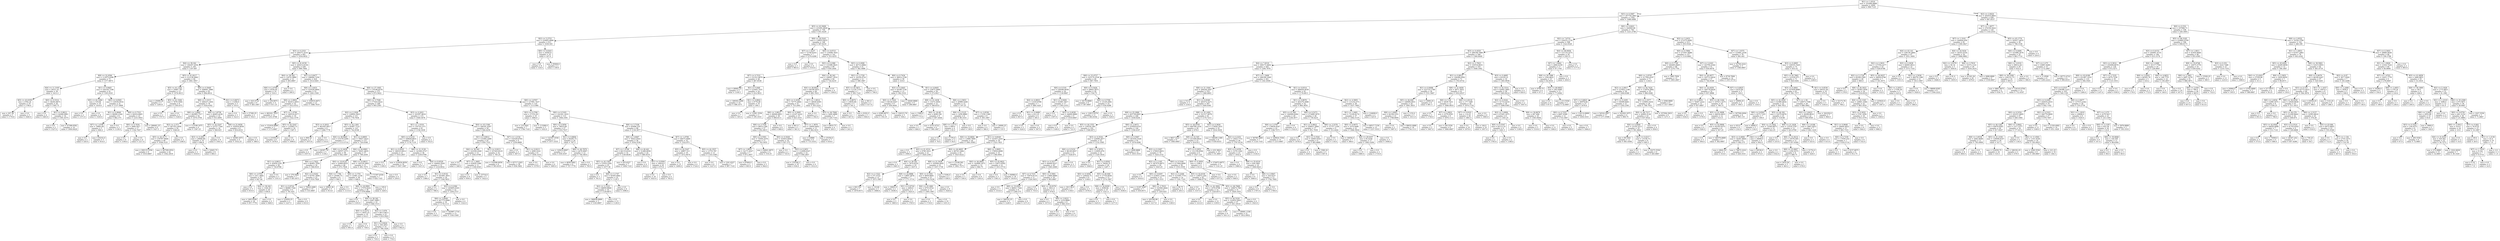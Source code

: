 digraph Tree {
node [shape=box] ;
0 [label="X[1] <= 1.0519\nmse = 332480.8888\nsamples = 2000\nvalue = 996.7125"] ;
1 [label="X[3] <= 0.3087\nmse = 307750.2863\nsamples = 1542\nvalue = 1088.4488"] ;
0 -> 1 [labeldistance=2.5, labelangle=45, headlabel="True"] ;
2 [label="X[5] <= 43.5608\nmse = 233281.6828\nsamples = 759\nvalue = 951.4229"] ;
1 -> 2 ;
3 [label="X[2] <= 5.2753\nmse = 216063.6686\nsamples = 611\nvalue = 1039.545"] ;
2 -> 3 ;
4 [label="X[3] <= 0.2321\nmse = 206371.4103\nsamples = 601\nvalue = 1054.0632"] ;
3 -> 4 ;
5 [label="X[4] <= 39.342\nmse = 194207.4354\nsamples = 165\nvalue = 1197.697"] ;
4 -> 5 ;
6 [label="X[8] <= 22.4584\nmse = 113475.0296\nsamples = 71\nvalue = 1377.8873"] ;
5 -> 6 ;
7 [label="X[4] <= 11.3195\nmse = 30311.41\nsamples = 30\nvalue = 1613.3"] ;
6 -> 7 ;
8 [label="X[5] <= 43.0359\nmse = 4782.24\nsamples = 10\nvalue = 1708.4"] ;
7 -> 8 ;
9 [label="mse = 207.36\nsamples = 5\nvalue = 1776.8"] ;
8 -> 9 ;
10 [label="mse = 0.0\nsamples = 5\nvalue = 1640.0"] ;
8 -> 10 ;
11 [label="X[0] <= 0.5314\nmse = 36292.9875\nsamples = 20\nvalue = 1565.75"] ;
7 -> 11 ;
12 [label="mse = 0.0\nsamples = 4\nvalue = 1463.0"] ;
11 -> 12 ;
13 [label="X[1] <= 0.8612\nmse = 42066.9961\nsamples = 16\nvalue = 1591.4375"] ;
11 -> 13 ;
14 [label="mse = 0.0\nsamples = 2\nvalue = 1527.0"] ;
13 -> 14 ;
15 [label="mse = 47398.6582\nsamples = 14\nvalue = 1600.6429"] ;
13 -> 15 ;
16 [label="X[1] <= 0.8465\nmse = 104104.7198\nsamples = 41\nvalue = 1205.6341"] ;
6 -> 16 ;
17 [label="X[5] <= 42.1084\nmse = 519.84\nsamples = 10\nvalue = 1416.6"] ;
16 -> 17 ;
18 [label="mse = 0.0\nsamples = 2\nvalue = 1371.0"] ;
17 -> 18 ;
19 [label="mse = 0.0\nsamples = 8\nvalue = 1428.0"] ;
17 -> 19 ;
20 [label="X[0] <= 0.6565\nmse = 118530.9532\nsamples = 31\nvalue = 1137.5806"] ;
16 -> 20 ;
21 [label="X[1] <= 0.9646\nmse = 90090.2344\nsamples = 8\nvalue = 862.375"] ;
20 -> 21 ;
22 [label="X[7] <= 1.4706\nmse = 70683.84\nsamples = 5\nvalue = 696.4"] ;
21 -> 22 ;
23 [label="mse = 0.0\nsamples = 2\nvalue = 520.0"] ;
22 -> 23 ;
24 [label="mse = 83232.0\nsamples = 3\nvalue = 814.0"] ;
22 -> 24 ;
25 [label="mse = 0.0\nsamples = 3\nvalue = 1139.0"] ;
21 -> 25 ;
26 [label="X[0] <= 0.7521\nmse = 92916.6465\nsamples = 23\nvalue = 1233.3043"] ;
20 -> 26 ;
27 [label="X[0] <= 0.7034\nmse = 3069.5917\nsamples = 17\nvalue = 1164.7647"] ;
26 -> 27 ;
28 [label="mse = 0.0\nsamples = 8\nvalue = 1106.0"] ;
27 -> 28 ;
29 [label="mse = 0.0\nsamples = 9\nvalue = 1217.0"] ;
27 -> 29 ;
30 [label="mse = 296461.25\nsamples = 6\nvalue = 1427.5"] ;
26 -> 30 ;
31 [label="X[5] <= 41.8217\nmse = 212138.4962\nsamples = 94\nvalue = 1061.5957"] ;
5 -> 31 ;
32 [label="X[5] <= 41.1343\nmse = 35687.787\nsamples = 13\nvalue = 1478.4615"] ;
31 -> 32 ;
33 [label="mse = 25090.56\nsamples = 5\nvalue = 1293.8"] ;
32 -> 33 ;
34 [label="X[5] <= 41.5364\nmse = 7678.3594\nsamples = 8\nvalue = 1593.875"] ;
32 -> 34 ;
35 [label="mse = 0.0\nsamples = 3\nvalue = 1707.0"] ;
34 -> 35 ;
36 [label="mse = 0.0\nsamples = 5\nvalue = 1526.0"] ;
34 -> 36 ;
37 [label="X[0] <= 0.5649\nmse = 208091.3986\nsamples = 81\nvalue = 994.6914"] ;
31 -> 37 ;
38 [label="X[6] <= 3.3315\nmse = 206227.1404\nsamples = 76\nvalue = 1024.9342"] ;
37 -> 38 ;
39 [label="X[6] <= 2.4892\nmse = 262985.7517\nsamples = 54\nvalue = 1070.3704"] ;
38 -> 39 ;
40 [label="X[2] <= 2.573\nmse = 267353.5956\nsamples = 50\nvalue = 1046.62"] ;
39 -> 40 ;
41 [label="X[5] <= 42.3171\nmse = 276767.9648\nsamples = 48\nvalue = 1038.3125"] ;
40 -> 41 ;
42 [label="mse = 200133.5556\nsamples = 6\nvalue = 1010.6667"] ;
41 -> 42 ;
43 [label="mse = 287590.9552\nsamples = 42\nvalue = 1042.2619"] ;
41 -> 43 ;
44 [label="mse = 0.0\nsamples = 2\nvalue = 1246.0"] ;
40 -> 44 ;
45 [label="mse = 113199.1875\nsamples = 4\nvalue = 1367.25"] ;
39 -> 45 ;
46 [label="X[6] <= 3.8758\nmse = 49405.4236\nsamples = 22\nvalue = 913.4091"] ;
38 -> 46 ;
47 [label="X[5] <= 42.5247\nmse = 23727.7344\nsamples = 16\nvalue = 949.625"] ;
46 -> 47 ;
48 [label="X[3] <= 0.2001\nmse = 29948.96\nsamples = 10\nvalue = 894.8"] ;
47 -> 48 ;
49 [label="mse = 0.0\nsamples = 2\nvalue = 1016.0"] ;
48 -> 49 ;
50 [label="mse = 32845.75\nsamples = 8\nvalue = 864.5"] ;
48 -> 50 ;
51 [label="mse = 0.0\nsamples = 6\nvalue = 1041.0"] ;
47 -> 51 ;
52 [label="X[8] <= 21.6456\nmse = 105054.8056\nsamples = 6\nvalue = 816.8333"] ;
46 -> 52 ;
53 [label="mse = 18369.1875\nsamples = 4\nvalue = 1032.25"] ;
52 -> 53 ;
54 [label="mse = 0.0\nsamples = 2\nvalue = 386.0"] ;
52 -> 54 ;
55 [label="X[1] <= 0.8672\nmse = 11209.6\nsamples = 5\nvalue = 535.0"] ;
37 -> 55 ;
56 [label="mse = 0.0\nsamples = 3\nvalue = 522.0"] ;
55 -> 56 ;
57 [label="mse = 27390.25\nsamples = 2\nvalue = 554.5"] ;
55 -> 57 ;
58 [label="X[5] <= 41.8159\nmse = 200212.6156\nsamples = 436\nvalue = 999.7064"] ;
4 -> 58 ;
59 [label="X[4] <= 39.342\nmse = 12074.3889\nsamples = 12\nvalue = 493.6667"] ;
58 -> 59 ;
60 [label="X[6] <= 2.4708\nmse = 4534.04\nsamples = 10\nvalue = 534.4"] ;
59 -> 60 ;
61 [label="mse = 823.4722\nsamples = 6\nvalue = 483.1667"] ;
60 -> 61 ;
62 [label="mse = 256.6875\nsamples = 4\nvalue = 611.25"] ;
60 -> 62 ;
63 [label="mse = 0.0\nsamples = 2\nvalue = 290.0"] ;
59 -> 63 ;
64 [label="X[1] <= 0.8477\nmse = 198084.7256\nsamples = 424\nvalue = 1014.0283"] ;
58 -> 64 ;
65 [label="X[6] <= 3.4431\nmse = 310526.0904\nsamples = 53\nvalue = 1283.1509"] ;
64 -> 65 ;
66 [label="X[6] <= 2.0602\nmse = 302412.4053\nsamples = 32\nvalue = 1412.0312"] ;
65 -> 66 ;
67 [label="mse = 482241.7633\nsamples = 13\nvalue = 1251.0769"] ;
66 -> 67 ;
68 [label="X[7] <= 1.4706\nmse = 149518.0277\nsamples = 19\nvalue = 1522.1579"] ;
66 -> 68 ;
69 [label="mse = 151616.8889\nsamples = 3\nvalue = 1173.6667"] ;
68 -> 69 ;
70 [label="X[5] <= 42.5247\nmse = 122083.75\nsamples = 16\nvalue = 1587.5"] ;
68 -> 70 ;
71 [label="mse = 219303.0\nsamples = 8\nvalue = 1476.0"] ;
70 -> 71 ;
72 [label="mse = 0.0\nsamples = 8\nvalue = 1699.0"] ;
70 -> 72 ;
73 [label="mse = 259010.4671\nsamples = 21\nvalue = 1086.7619"] ;
65 -> 73 ;
74 [label="X[8] <= 27.1005\nmse = 170196.8578\nsamples = 371\nvalue = 975.5822"] ;
64 -> 74 ;
75 [label="X[6] <= 3.7548\nmse = 177425.9222\nsamples = 246\nvalue = 905.2561"] ;
74 -> 75 ;
76 [label="X[2] <= 2.1926\nmse = 129002.5623\nsamples = 131\nvalue = 778.7634"] ;
75 -> 76 ;
77 [label="X[3] <= 0.2632\nmse = 461043.0617\nsamples = 9\nvalue = 1268.7778"] ;
76 -> 77 ;
78 [label="mse = 806.56\nsamples = 5\nvalue = 1875.8"] ;
77 -> 78 ;
79 [label="mse = 0.0\nsamples = 4\nvalue = 510.0"] ;
77 -> 79 ;
80 [label="X[5] <= 42.1383\nmse = 85487.7122\nsamples = 122\nvalue = 742.6148"] ;
76 -> 80 ;
81 [label="X[4] <= 39.9945\nmse = 47278.5306\nsamples = 7\nvalue = 1113.5714"] ;
80 -> 81 ;
82 [label="mse = 0.0\nsamples = 2\nvalue = 1057.0"] ;
81 -> 82 ;
83 [label="mse = 64397.76\nsamples = 5\nvalue = 1136.2"] ;
81 -> 83 ;
84 [label="X[1] <= 0.8805\nmse = 78927.4423\nsamples = 115\nvalue = 720.0348"] ;
80 -> 84 ;
85 [label="X[8] <= 21.6456\nmse = 69557.2571\nsamples = 58\nvalue = 642.1897"] ;
84 -> 85 ;
86 [label="X[1] <= 0.8612\nmse = 45959.2181\nsamples = 28\nvalue = 720.6786"] ;
85 -> 86 ;
87 [label="X[6] <= 2.0763\nmse = 1411.3664\nsamples = 25\nvalue = 647.44"] ;
86 -> 87 ;
88 [label="mse = 0.0\nsamples = 5\nvalue = 610.0"] ;
87 -> 88 ;
89 [label="X[4] <= 39.342\nmse = 1326.16\nsamples = 20\nvalue = 656.8"] ;
87 -> 89 ;
90 [label="mse = 1463.9506\nsamples = 18\nvalue = 657.7778"] ;
89 -> 90 ;
91 [label="mse = 0.0\nsamples = 2\nvalue = 648.0"] ;
89 -> 91 ;
92 [label="mse = 0.0\nsamples = 3\nvalue = 1331.0"] ;
86 -> 92 ;
93 [label="X[6] <= 2.7922\nmse = 80465.7956\nsamples = 30\nvalue = 568.9333"] ;
85 -> 93 ;
94 [label="mse = 370.4082\nsamples = 7\nvalue = 401.8571"] ;
93 -> 94 ;
95 [label="X[2] <= 4.0242\nmse = 93761.3006\nsamples = 23\nvalue = 619.7826"] ;
93 -> 95 ;
96 [label="X[1] <= 0.8724\nmse = 96980.7344\nsamples = 8\nvalue = 781.625"] ;
95 -> 96 ;
97 [label="mse = 122850.25\nsamples = 2\nvalue = 1227.5"] ;
96 -> 97 ;
98 [label="mse = 0.0\nsamples = 6\nvalue = 633.0"] ;
96 -> 98 ;
99 [label="mse = 70624.2489\nsamples = 15\nvalue = 533.4667"] ;
95 -> 99 ;
100 [label="X[4] <= 44.6983\nmse = 76021.4835\nsamples = 57\nvalue = 799.2456"] ;
84 -> 100 ;
101 [label="X[4] <= 10.6124\nmse = 32669.6919\nsamples = 46\nvalue = 872.7826"] ;
100 -> 101 ;
102 [label="X[4] <= 7.784\nmse = 20589.75\nsamples = 8\nvalue = 990.5"] ;
101 -> 102 ;
103 [label="mse = 18063.36\nsamples = 5\nvalue = 915.8"] ;
102 -> 103 ;
104 [label="mse = 0.0\nsamples = 3\nvalue = 1115.0"] ;
102 -> 104 ;
105 [label="X[6] <= 3.1701\nmse = 31681.3158\nsamples = 38\nvalue = 848.0"] ;
101 -> 105 ;
106 [label="X[8] <= 20.9961\nmse = 17579.0432\nsamples = 36\nvalue = 876.8889"] ;
105 -> 106 ;
107 [label="mse = 0.0\nsamples = 3\nvalue = 1193.0"] ;
106 -> 107 ;
108 [label="X[4] <= 39.342\nmse = 9267.0983\nsamples = 33\nvalue = 848.1515"] ;
106 -> 108 ;
109 [label="X[0] <= 0.5272\nmse = 13655.25\nsamples = 10\nvalue = 914.5"] ;
108 -> 109 ;
110 [label="mse = 0.0\nsamples = 7\nvalue = 991.0"] ;
109 -> 110 ;
111 [label="mse = 0.0\nsamples = 3\nvalue = 736.0"] ;
109 -> 111 ;
112 [label="X[2] <= 3.676\nmse = 4613.0813\nsamples = 23\nvalue = 819.3043"] ;
108 -> 112 ;
113 [label="X[1] <= 0.9424\nmse = 356.2653\nsamples = 14\nvalue = 766.1429"] ;
112 -> 113 ;
114 [label="mse = 0.0\nsamples = 3\nvalue = 730.0"] ;
113 -> 114 ;
115 [label="mse = 0.0\nsamples = 11\nvalue = 776.0"] ;
113 -> 115 ;
116 [label="mse = 0.0\nsamples = 9\nvalue = 902.0"] ;
112 -> 116 ;
117 [label="mse = 100.0\nsamples = 2\nvalue = 328.0"] ;
105 -> 117 ;
118 [label="X[8] <= 23.8815\nmse = 140129.2893\nsamples = 11\nvalue = 491.7273"] ;
100 -> 118 ;
119 [label="mse = 171567.9184\nsamples = 7\nvalue = 624.7143"] ;
118 -> 119 ;
120 [label="mse = 0.0\nsamples = 4\nvalue = 259.0"] ;
118 -> 120 ;
121 [label="X[3] <= 0.2421\nmse = 193597.4616\nsamples = 115\nvalue = 1049.3478"] ;
75 -> 121 ;
122 [label="X[1] <= 1.0319\nmse = 176716.1371\nsamples = 61\nvalue = 1158.1639"] ;
121 -> 122 ;
123 [label="X[0] <= 0.5216\nmse = 169828.8831\nsamples = 59\nvalue = 1178.7119"] ;
122 -> 123 ;
124 [label="X[1] <= 0.9205\nmse = 188323.0612\nsamples = 21\nvalue = 1033.2857"] ;
123 -> 124 ;
125 [label="mse = 0.0\nsamples = 3\nvalue = 1190.0"] ;
124 -> 125 ;
126 [label="mse = 214934.8056\nsamples = 18\nvalue = 1007.1667"] ;
124 -> 126 ;
127 [label="X[8] <= 21.3139\nmse = 141462.0727\nsamples = 38\nvalue = 1259.0789"] ;
123 -> 127 ;
128 [label="mse = 0.0\nsamples = 7\nvalue = 1437.0"] ;
127 -> 128 ;
129 [label="X[4] <= 8.9529\nmse = 164642.9261\nsamples = 31\nvalue = 1218.9032"] ;
127 -> 129 ;
130 [label="mse = 0.0\nsamples = 7\nvalue = 1388.0"] ;
129 -> 130 ;
131 [label="X[1] <= 0.9142\nmse = 201891.4931\nsamples = 24\nvalue = 1169.5833"] ;
129 -> 131 ;
132 [label="mse = 0.0\nsamples = 2\nvalue = 788.0"] ;
131 -> 132 ;
133 [label="X[3] <= 0.2384\nmse = 205805.0165\nsamples = 22\nvalue = 1204.2727"] ;
131 -> 133 ;
134 [label="X[6] <= 3.8448\nmse = 247775.0988\nsamples = 18\nvalue = 1178.1111"] ;
133 -> 134 ;
135 [label="mse = 0.0\nsamples = 5\nvalue = 1164.0"] ;
134 -> 135 ;
136 [label="mse = 342967.1716\nsamples = 13\nvalue = 1183.5385"] ;
134 -> 136 ;
137 [label="mse = 0.0\nsamples = 4\nvalue = 1322.0"] ;
133 -> 137 ;
138 [label="mse = 0.0\nsamples = 2\nvalue = 552.0"] ;
122 -> 138 ;
139 [label="X[4] <= 43.1346\nmse = 184181.4297\nsamples = 54\nvalue = 926.4259"] ;
121 -> 139 ;
140 [label="X[1] <= 0.8612\nmse = 131064.3289\nsamples = 45\nvalue = 859.7333"] ;
139 -> 140 ;
141 [label="X[4] <= 39.342\nmse = 141936.2249\nsamples = 13\nvalue = 1043.0769"] ;
140 -> 141 ;
142 [label="mse = 0.0\nsamples = 2\nvalue = 348.0"] ;
141 -> 142 ;
143 [label="X[7] <= 1.2605\nmse = 63929.3388\nsamples = 11\nvalue = 1169.4545"] ;
141 -> 143 ;
144 [label="mse = 0.0\nsamples = 6\nvalue = 959.0"] ;
143 -> 144 ;
145 [label="mse = 23716.0\nsamples = 5\nvalue = 1422.0"] ;
143 -> 145 ;
146 [label="X[1] <= 0.9213\nmse = 107443.8125\nsamples = 32\nvalue = 785.25"] ;
140 -> 146 ;
147 [label="mse = 314586.8056\nsamples = 6\nvalue = 563.8333"] ;
146 -> 147 ;
148 [label="mse = 45717.2263\nsamples = 26\nvalue = 836.3462"] ;
146 -> 148 ;
149 [label="X[7] <= 1.2154\nmse = 316329.8765\nsamples = 9\nvalue = 1259.8889"] ;
139 -> 149 ;
150 [label="mse = 0.0\nsamples = 3\nvalue = 467.0"] ;
149 -> 150 ;
151 [label="X[1] <= 0.9213\nmse = 2990.2222\nsamples = 6\nvalue = 1656.3333"] ;
149 -> 151 ;
152 [label="mse = 0.0\nsamples = 2\nvalue = 1579.0"] ;
151 -> 152 ;
153 [label="mse = 0.0\nsamples = 4\nvalue = 1695.0"] ;
151 -> 153 ;
154 [label="X[6] <= 2.8767\nmse = 127081.7437\nsamples = 125\nvalue = 1113.984"] ;
74 -> 154 ;
155 [label="X[3] <= 0.2768\nmse = 57310.29\nsamples = 10\nvalue = 1684.9"] ;
154 -> 155 ;
156 [label="mse = 110.2041\nsamples = 7\nvalue = 1784.7143"] ;
155 -> 156 ;
157 [label="mse = 113288.0\nsamples = 3\nvalue = 1452.0"] ;
155 -> 157 ;
158 [label="X[0] <= 0.5183\nmse = 102341.1633\nsamples = 115\nvalue = 1064.3391"] ;
154 -> 158 ;
159 [label="X[0] <= 0.5056\nmse = 79033.69\nsamples = 27\nvalue = 819.7037"] ;
158 -> 159 ;
160 [label="mse = 122347.5556\nsamples = 3\nvalue = 1077.3333"] ;
159 -> 160 ;
161 [label="X[1] <= 0.8604\nmse = 64285.75\nsamples = 24\nvalue = 787.5"] ;
159 -> 161 ;
162 [label="mse = 120410.9097\nsamples = 12\nvalue = 830.4167"] ;
161 -> 162 ;
163 [label="X[8] <= 40.7879\nmse = 4476.9097\nsamples = 12\nvalue = 744.5833"] ;
161 -> 163 ;
164 [label="mse = 4839.5062\nsamples = 9\nvalue = 727.7778"] ;
163 -> 164 ;
165 [label="mse = 0.0\nsamples = 3\nvalue = 795.0"] ;
163 -> 165 ;
166 [label="X[6] <= 3.7338\nmse = 85496.535\nsamples = 88\nvalue = 1139.3977"] ;
158 -> 166 ;
167 [label="X[6] <= 3.6467\nmse = 76422.8543\nsamples = 56\nvalue = 1034.5536"] ;
166 -> 167 ;
168 [label="X[7] <= 1.4706\nmse = 64110.6318\nsamples = 32\nvalue = 1149.8438"] ;
167 -> 168 ;
169 [label="X[5] <= 42.1563\nmse = 57916.2304\nsamples = 25\nvalue = 1077.36"] ;
168 -> 169 ;
170 [label="mse = 0.0\nsamples = 3\nvalue = 761.0"] ;
169 -> 170 ;
171 [label="X[6] <= 3.1747\nmse = 50305.0682\nsamples = 22\nvalue = 1120.5"] ;
169 -> 171 ;
172 [label="X[2] <= 2.1522\nmse = 68859.9648\nsamples = 16\nvalue = 1129.6875"] ;
171 -> 172 ;
173 [label="mse = 366938.8889\nsamples = 3\nvalue = 1145.6667"] ;
172 -> 173 ;
174 [label="mse = 0.0\nsamples = 13\nvalue = 1126.0"] ;
172 -> 174 ;
175 [label="mse = 0.0\nsamples = 6\nvalue = 1096.0"] ;
171 -> 175 ;
176 [label="mse = 455.6327\nsamples = 7\nvalue = 1408.7143"] ;
168 -> 176 ;
177 [label="X[8] <= 40.441\nmse = 51486.8056\nsamples = 24\nvalue = 880.8333"] ;
167 -> 177 ;
178 [label="mse = 0.0\nsamples = 4\nvalue = 420.0"] ;
177 -> 178 ;
179 [label="X[1] <= 0.9364\nmse = 10816.0\nsamples = 20\nvalue = 973.0"] ;
177 -> 179 ;
180 [label="mse = 0.0\nsamples = 16\nvalue = 1025.0"] ;
179 -> 180 ;
181 [label="mse = 0.0\nsamples = 4\nvalue = 765.0"] ;
179 -> 181 ;
182 [label="X[7] <= 1.4706\nmse = 48475.0469\nsamples = 32\nvalue = 1322.875"] ;
166 -> 182 ;
183 [label="X[5] <= 42.5247\nmse = 16807.313\nsamples = 19\nvalue = 1472.9474"] ;
182 -> 183 ;
184 [label="mse = 0.0\nsamples = 15\nvalue = 1406.0"] ;
183 -> 184 ;
185 [label="mse = 0.0\nsamples = 4\nvalue = 1724.0"] ;
183 -> 185 ;
186 [label="X[5] <= 42.3557\nmse = 13733.787\nsamples = 13\nvalue = 1103.5385"] ;
182 -> 186 ;
187 [label="mse = 0.0\nsamples = 6\nvalue = 1227.0"] ;
186 -> 187 ;
188 [label="mse = 1241.6327\nsamples = 7\nvalue = 997.7143"] ;
186 -> 188 ;
189 [label="X[0] <= 0.6343\nmse = 24565.8\nsamples = 10\nvalue = 167.0"] ;
3 -> 189 ;
190 [label="mse = 0.0\nsamples = 8\nvalue = 124.0"] ;
189 -> 190 ;
191 [label="mse = 85849.0\nsamples = 2\nvalue = 339.0"] ;
189 -> 191 ;
192 [label="X[8] <= 20.5243\nmse = 139953.8433\nsamples = 148\nvalue = 587.6216"] ;
2 -> 192 ;
193 [label="X[7] <= 1.4237\nmse = 72740.8163\nsamples = 7\nvalue = 1276.4286"] ;
192 -> 193 ;
194 [label="mse = 0.0\nsamples = 3\nvalue = 965.0"] ;
193 -> 194 ;
195 [label="mse = 0.0\nsamples = 4\nvalue = 1510.0"] ;
193 -> 195 ;
196 [label="X[0] <= 0.6715\nmse = 118566.7835\nsamples = 141\nvalue = 553.4255"] ;
192 -> 196 ;
197 [label="X[3] <= 0.2386\nmse = 133368.3625\nsamples = 90\nvalue = 650.2444"] ;
196 -> 197 ;
198 [label="X[7] <= 0.7231\nmse = 151521.6879\nsamples = 26\nvalue = 467.6538"] ;
197 -> 198 ;
199 [label="mse = 49062.25\nsamples = 2\nvalue = 1104.5"] ;
198 -> 199 ;
200 [label="X[1] <= 0.848\nmse = 123445.7431\nsamples = 24\nvalue = 414.5833"] ;
198 -> 200 ;
201 [label="mse = 189302.2296\nsamples = 14\nvalue = 496.3571"] ;
200 -> 201 ;
202 [label="X[1] <= 0.8842\nmse = 8778.49\nsamples = 10\nvalue = 300.1"] ;
200 -> 202 ;
203 [label="mse = 0.0\nsamples = 7\nvalue = 345.0"] ;
202 -> 203 ;
204 [label="mse = 13581.5556\nsamples = 3\nvalue = 195.3333"] ;
202 -> 204 ;
205 [label="X[4] <= 39.342\nmse = 106947.1814\nsamples = 64\nvalue = 724.4219"] ;
197 -> 205 ;
206 [label="X[4] <= 28.8023\nmse = 90190.0031\nsamples = 60\nvalue = 685.7833"] ;
205 -> 206 ;
207 [label="X[2] <= 5.3258\nmse = 70775.2664\nsamples = 51\nvalue = 753.2941"] ;
206 -> 207 ;
208 [label="X[6] <= 3.9812\nmse = 80946.6821\nsamples = 36\nvalue = 806.6111"] ;
207 -> 208 ;
209 [label="X[6] <= 3.7536\nmse = 99512.546\nsamples = 27\nvalue = 852.4815"] ;
208 -> 209 ;
210 [label="X[0] <= 0.5561\nmse = 73056.2479\nsamples = 11\nvalue = 743.5455"] ;
209 -> 210 ;
211 [label="X[7] <= 1.8955\nmse = 32171.6327\nsamples = 7\nvalue = 872.2857"] ;
210 -> 211 ;
212 [label="mse = 67600.0\nsamples = 2\nvalue = 693.0"] ;
211 -> 212 ;
213 [label="mse = 0.0\nsamples = 5\nvalue = 944.0"] ;
211 -> 213 ;
214 [label="mse = 64841.6875\nsamples = 4\nvalue = 518.25"] ;
210 -> 214 ;
215 [label="X[0] <= 0.5426\nmse = 103933.6094\nsamples = 16\nvalue = 927.375"] ;
209 -> 215 ;
216 [label="mse = 0.0\nsamples = 2\nvalue = 725.0"] ;
215 -> 216 ;
217 [label="X[3] <= 0.2651\nmse = 112094.6327\nsamples = 14\nvalue = 956.2857"] ;
215 -> 217 ;
218 [label="mse = 155194.2\nsamples = 10\nvalue = 934.0"] ;
217 -> 218 ;
219 [label="mse = 0.0\nsamples = 4\nvalue = 1012.0"] ;
217 -> 219 ;
220 [label="mse = 0.0\nsamples = 9\nvalue = 669.0"] ;
208 -> 220 ;
221 [label="X[0] <= 0.5085\nmse = 23167.4222\nsamples = 15\nvalue = 625.3333"] ;
207 -> 221 ;
222 [label="mse = 841.0\nsamples = 2\nvalue = 381.0"] ;
221 -> 222 ;
223 [label="X[7] <= 1.3876\nmse = 16004.8402\nsamples = 13\nvalue = 662.9231"] ;
221 -> 223 ;
224 [label="mse = 0.8889\nsamples = 6\nvalue = 715.3333"] ;
223 -> 224 ;
225 [label="mse = 25350.0\nsamples = 7\nvalue = 618.0"] ;
223 -> 225 ;
226 [label="X[7] <= 1.6014\nmse = 28026.8395\nsamples = 9\nvalue = 303.2222"] ;
206 -> 226 ;
227 [label="mse = 0.0\nsamples = 2\nvalue = 592.0"] ;
226 -> 227 ;
228 [label="X[5] <= 44.7848\nmse = 5400.4898\nsamples = 7\nvalue = 220.7143"] ;
226 -> 228 ;
229 [label="mse = 8910.75\nsamples = 4\nvalue = 205.5"] ;
228 -> 229 ;
230 [label="mse = 0.0\nsamples = 3\nvalue = 241.0"] ;
228 -> 230 ;
231 [label="mse = 0.0\nsamples = 4\nvalue = 1304.0"] ;
205 -> 231 ;
232 [label="X[3] <= 0.2008\nmse = 46712.0884\nsamples = 51\nvalue = 382.5686"] ;
196 -> 232 ;
233 [label="X[2] <= 2.1729\nmse = 16239.4722\nsamples = 12\nvalue = 589.1667"] ;
232 -> 233 ;
234 [label="X[5] <= 45.5871\nmse = 11124.7755\nsamples = 7\nvalue = 505.7143"] ;
233 -> 234 ;
235 [label="X[0] <= 0.8674\nmse = 10830.96\nsamples = 5\nvalue = 541.2"] ;
234 -> 235 ;
236 [label="mse = 0.0\nsamples = 2\nvalue = 447.0"] ;
235 -> 236 ;
237 [label="mse = 8192.0\nsamples = 3\nvalue = 604.0"] ;
235 -> 237 ;
238 [label="mse = 841.0\nsamples = 2\nvalue = 417.0"] ;
234 -> 238 ;
239 [label="mse = 0.0\nsamples = 5\nvalue = 706.0"] ;
233 -> 239 ;
240 [label="X[0] <= 0.7434\nmse = 38914.1538\nsamples = 39\nvalue = 319.0"] ;
232 -> 240 ;
241 [label="X[3] <= 0.2645\nmse = 54189.7156\nsamples = 15\nvalue = 392.5333"] ;
240 -> 241 ;
242 [label="X[0] <= 0.7024\nmse = 69144.0247\nsamples = 9\nvalue = 456.4444"] ;
241 -> 242 ;
243 [label="mse = 6380.6875\nsamples = 4\nvalue = 354.25"] ;
242 -> 243 ;
244 [label="mse = 104315.76\nsamples = 5\nvalue = 538.2"] ;
242 -> 244 ;
245 [label="mse = 16440.8889\nsamples = 6\nvalue = 296.6667"] ;
241 -> 245 ;
246 [label="X[1] <= 0.8405\nmse = 23875.2899\nsamples = 24\nvalue = 273.0417"] ;
240 -> 246 ;
247 [label="X[8] <= 21.2436\nmse = 15272.3056\nsamples = 12\nvalue = 348.8333"] ;
246 -> 247 ;
248 [label="mse = 1568.0\nsamples = 3\nvalue = 173.0"] ;
247 -> 248 ;
249 [label="X[4] <= 18.48\nmse = 6099.358\nsamples = 9\nvalue = 407.4444"] ;
247 -> 249 ;
250 [label="mse = 0.0\nsamples = 3\nvalue = 484.0"] ;
249 -> 250 ;
251 [label="mse = 4753.4722\nsamples = 6\nvalue = 369.1667"] ;
249 -> 251 ;
252 [label="X[6] <= 2.5853\nmse = 20989.5208\nsamples = 12\nvalue = 197.25"] ;
246 -> 252 ;
253 [label="X[6] <= 2.5125\nmse = 1456.8889\nsamples = 6\nvalue = 89.3333"] ;
252 -> 253 ;
254 [label="X[6] <= 2.2173\nmse = 409.0\nsamples = 4\nvalue = 65.0"] ;
253 -> 254 ;
255 [label="mse = 0.0\nsamples = 2\nvalue = 76.0"] ;
254 -> 255 ;
256 [label="mse = 576.0\nsamples = 2\nvalue = 54.0"] ;
254 -> 256 ;
257 [label="mse = 0.0\nsamples = 2\nvalue = 138.0"] ;
253 -> 257 ;
258 [label="X[7] <= 2.6536\nmse = 17230.1389\nsamples = 6\nvalue = 305.1667"] ;
252 -> 258 ;
259 [label="mse = 0.0\nsamples = 4\nvalue = 380.0"] ;
258 -> 259 ;
260 [label="mse = 18090.25\nsamples = 2\nvalue = 155.5"] ;
258 -> 260 ;
261 [label="X[0] <= 0.6421\nmse = 344093.06\nsamples = 783\nvalue = 1221.2746"] ;
1 -> 261 ;
262 [label="X[2] <= 7.6732\nmse = 334253.1134\nsamples = 568\nvalue = 1322.0528"] ;
261 -> 262 ;
263 [label="X[3] <= 0.4555\nmse = 298199.7989\nsamples = 548\nvalue = 1360.8449"] ;
262 -> 263 ;
264 [label="X[4] <= 7.8319\nmse = 309173.4602\nsamples = 445\nvalue = 1294.7978"] ;
263 -> 264 ;
265 [label="X[8] <= 23.4727\nmse = 225170.2536\nsamples = 44\nvalue = 867.7955"] ;
264 -> 265 ;
266 [label="X[0] <= 0.519\nmse = 238390.8056\nsamples = 24\nvalue = 1128.6667"] ;
265 -> 266 ;
267 [label="X[4] <= 4.9653\nmse = 11418.9796\nsamples = 7\nvalue = 486.1429"] ;
266 -> 267 ;
268 [label="mse = 0.0\nsamples = 3\nvalue = 607.0"] ;
267 -> 268 ;
269 [label="X[1] <= 0.9496\nmse = 812.25\nsamples = 4\nvalue = 395.5"] ;
267 -> 269 ;
270 [label="mse = 0.0\nsamples = 2\nvalue = 424.0"] ;
269 -> 270 ;
271 [label="mse = 0.0\nsamples = 2\nvalue = 367.0"] ;
269 -> 271 ;
272 [label="X[1] <= 0.9292\nmse = 91861.5917\nsamples = 17\nvalue = 1393.2353"] ;
266 -> 272 ;
273 [label="mse = 0.0\nsamples = 11\nvalue = 1597.0"] ;
272 -> 273 ;
274 [label="X[3] <= 0.4038\nmse = 44600.8889\nsamples = 6\nvalue = 1019.6667"] ;
272 -> 274 ;
275 [label="mse = 0.0\nsamples = 4\nvalue = 1169.0"] ;
274 -> 275 ;
276 [label="mse = 0.0\nsamples = 2\nvalue = 721.0"] ;
274 -> 276 ;
277 [label="X[0] <= 0.5426\nmse = 29643.5875\nsamples = 20\nvalue = 554.75"] ;
265 -> 277 ;
278 [label="mse = 18176.8889\nsamples = 6\nvalue = 367.6667"] ;
277 -> 278 ;
279 [label="X[0] <= 0.5766\nmse = 13129.2092\nsamples = 14\nvalue = 634.9286"] ;
277 -> 279 ;
280 [label="mse = 12815.0579\nsamples = 11\nvalue = 663.8182"] ;
279 -> 280 ;
281 [label="mse = 0.0\nsamples = 3\nvalue = 529.0"] ;
279 -> 281 ;
282 [label="X[7] <= 1.5468\nmse = 296189.1649\nsamples = 401\nvalue = 1341.6509"] ;
264 -> 282 ;
283 [label="X[8] <= 21.1044\nmse = 294244.2047\nsamples = 310\nvalue = 1389.4903"] ;
282 -> 283 ;
284 [label="mse = 512.0\nsamples = 3\nvalue = 218.0"] ;
283 -> 284 ;
285 [label="X[1] <= 0.9349\nmse = 283572.5271\nsamples = 307\nvalue = 1400.9381"] ;
283 -> 285 ;
286 [label="X[8] <= 25.2966\nmse = 205738.6905\nsamples = 246\nvalue = 1458.0244"] ;
285 -> 286 ;
287 [label="X[5] <= 44.1552\nmse = 129334.346\nsamples = 102\nvalue = 1598.6471"] ;
286 -> 287 ;
288 [label="X[4] <= 10.6604\nmse = 11868.7899\nsamples = 24\nvalue = 1841.9583"] ;
287 -> 288 ;
289 [label="mse = 0.0\nsamples = 3\nvalue = 1994.0"] ;
288 -> 289 ;
290 [label="X[5] <= 41.4314\nmse = 9790.1814\nsamples = 21\nvalue = 1820.2381"] ;
288 -> 290 ;
291 [label="mse = 0.0\nsamples = 2\nvalue = 1661.0"] ;
290 -> 291 ;
292 [label="X[4] <= 39.342\nmse = 7870.6316\nsamples = 19\nvalue = 1837.0"] ;
290 -> 292 ;
293 [label="X[2] <= 2.1522\nmse = 571.4722\nsamples = 12\nvalue = 1875.1667"] ;
292 -> 293 ;
294 [label="mse = 843.551\nsamples = 7\nvalue = 1879.8571"] ;
293 -> 294 ;
295 [label="mse = 116.64\nsamples = 5\nvalue = 1868.6"] ;
293 -> 295 ;
296 [label="X[8] <= 22.6888\nmse = 13605.3878\nsamples = 7\nvalue = 1771.5714"] ;
292 -> 296 ;
297 [label="mse = 16641.0\nsamples = 2\nvalue = 1638.0"] ;
296 -> 297 ;
298 [label="X[1] <= 0.8724\nmse = 2400.0\nsamples = 5\nvalue = 1825.0"] ;
296 -> 298 ;
299 [label="mse = 0.0\nsamples = 3\nvalue = 1865.0"] ;
298 -> 299 ;
300 [label="mse = 0.0\nsamples = 2\nvalue = 1765.0"] ;
298 -> 300 ;
301 [label="X[1] <= 0.8328\nmse = 141657.3243\nsamples = 78\nvalue = 1523.7821"] ;
287 -> 301 ;
302 [label="X[4] <= 44.4605\nmse = 89743.1684\nsamples = 45\nvalue = 1625.6222"] ;
301 -> 302 ;
303 [label="X[8] <= 21.5438\nmse = 105006.4045\nsamples = 23\nvalue = 1457.1739"] ;
302 -> 303 ;
304 [label="X[0] <= 0.5561\nmse = 9959.8685\nsamples = 21\nvalue = 1552.5238"] ;
303 -> 304 ;
305 [label="X[4] <= 25.2681\nmse = 9753.4722\nsamples = 12\nvalue = 1495.1667"] ;
304 -> 305 ;
306 [label="mse = 0.0\nsamples = 2\nvalue = 1716.0"] ;
305 -> 306 ;
307 [label="mse = 0.0\nsamples = 10\nvalue = 1451.0"] ;
305 -> 307 ;
308 [label="mse = 0.0\nsamples = 9\nvalue = 1629.0"] ;
304 -> 308 ;
309 [label="mse = 5184.0\nsamples = 2\nvalue = 456.0"] ;
303 -> 309 ;
310 [label="mse = 13108.562\nsamples = 22\nvalue = 1801.7273"] ;
302 -> 310 ;
311 [label="X[6] <= 2.9005\nmse = 179020.8099\nsamples = 33\nvalue = 1384.9091"] ;
301 -> 311 ;
312 [label="X[4] <= 44.4605\nmse = 142899.1875\nsamples = 12\nvalue = 984.75"] ;
311 -> 312 ;
313 [label="mse = 0.0\nsamples = 3\nvalue = 330.0"] ;
312 -> 313 ;
314 [label="mse = 0.0\nsamples = 9\nvalue = 1203.0"] ;
312 -> 314 ;
315 [label="X[5] <= 45.0622\nmse = 55873.9592\nsamples = 21\nvalue = 1613.5714"] ;
311 -> 315 ;
316 [label="mse = 0.0\nsamples = 3\nvalue = 1581.0"] ;
315 -> 316 ;
317 [label="mse = 64980.0\nsamples = 18\nvalue = 1619.0"] ;
315 -> 317 ;
318 [label="X[6] <= 2.9472\nmse = 235929.6319\nsamples = 144\nvalue = 1358.4167"] ;
286 -> 318 ;
319 [label="X[3] <= 0.3534\nmse = 124090.2677\nsamples = 53\nvalue = 1152.3585"] ;
318 -> 319 ;
320 [label="X[0] <= 0.5232\nmse = 96149.4027\nsamples = 31\nvalue = 1026.871"] ;
319 -> 320 ;
321 [label="X[3] <= 0.3217\nmse = 80000.9227\nsamples = 29\nvalue = 1065.2069"] ;
320 -> 321 ;
322 [label="X[7] <= 0.7231\nmse = 75974.6116\nsamples = 11\nvalue = 1329.5455"] ;
321 -> 322 ;
323 [label="mse = 0.0\nsamples = 3\nvalue = 1514.0"] ;
322 -> 323 ;
324 [label="X[8] <= 33.6597\nmse = 86921.7344\nsamples = 8\nvalue = 1260.375"] ;
322 -> 324 ;
325 [label="mse = 346332.25\nsamples = 2\nvalue = 1228.5"] ;
324 -> 325 ;
326 [label="mse = 0.0\nsamples = 6\nvalue = 1271.0"] ;
324 -> 326 ;
327 [label="X[0] <= 0.5061\nmse = 13664.8889\nsamples = 18\nvalue = 903.6667"] ;
321 -> 327 ;
328 [label="mse = 0.0\nsamples = 6\nvalue = 755.0"] ;
327 -> 328 ;
329 [label="X[4] <= 18.9378\nmse = 3921.0\nsamples = 12\nvalue = 978.0"] ;
327 -> 329 ;
330 [label="mse = 0.0\nsamples = 3\nvalue = 1073.0"] ;
329 -> 330 ;
331 [label="X[6] <= 2.8221\nmse = 1216.8889\nsamples = 9\nvalue = 946.3333"] ;
329 -> 331 ;
332 [label="mse = 0.0\nsamples = 3\nvalue = 897.0"] ;
331 -> 332 ;
333 [label="mse = 0.0\nsamples = 6\nvalue = 971.0"] ;
331 -> 333 ;
334 [label="mse = 0.0\nsamples = 2\nvalue = 471.0"] ;
320 -> 334 ;
335 [label="X[0] <= 0.5074\nmse = 110005.876\nsamples = 22\nvalue = 1329.1818"] ;
319 -> 335 ;
336 [label="mse = 0.0\nsamples = 2\nvalue = 1944.0"] ;
335 -> 336 ;
337 [label="X[1] <= 0.8502\nmse = 79426.31\nsamples = 20\nvalue = 1267.7"] ;
335 -> 337 ;
338 [label="X[0] <= 0.5456\nmse = 129426.75\nsamples = 8\nvalue = 1108.0"] ;
337 -> 338 ;
339 [label="mse = 341138.0\nsamples = 3\nvalue = 1158.0"] ;
338 -> 339 ;
340 [label="mse = 0.0\nsamples = 5\nvalue = 1078.0"] ;
338 -> 340 ;
341 [label="X[5] <= 44.649\nmse = 17754.8056\nsamples = 12\nvalue = 1374.1667"] ;
337 -> 341 ;
342 [label="X[8] <= 34.8209\nmse = 4599.84\nsamples = 10\nvalue = 1321.4"] ;
341 -> 342 ;
343 [label="mse = 0.0\nsamples = 3\nvalue = 1425.0"] ;
342 -> 343 ;
344 [label="mse = 0.0\nsamples = 7\nvalue = 1277.0"] ;
342 -> 344 ;
345 [label="mse = 0.0\nsamples = 2\nvalue = 1638.0"] ;
341 -> 345 ;
346 [label="X[0] <= 0.5067\nmse = 261934.5526\nsamples = 91\nvalue = 1478.4286"] ;
318 -> 346 ;
347 [label="mse = 2699.8889\nsamples = 12\nvalue = 1835.3333"] ;
346 -> 347 ;
348 [label="X[3] <= 0.3287\nmse = 279023.8651\nsamples = 79\nvalue = 1424.2152"] ;
346 -> 348 ;
349 [label="X[2] <= 2.1185\nmse = 267470.8875\nsamples = 20\nvalue = 1043.25"] ;
348 -> 349 ;
350 [label="mse = 0.0\nsamples = 5\nvalue = 1616.0"] ;
349 -> 350 ;
351 [label="X[0] <= 0.6297\nmse = 210831.1556\nsamples = 15\nvalue = 852.3333"] ;
349 -> 351 ;
352 [label="mse = 31207.8367\nsamples = 7\nvalue = 450.8571"] ;
351 -> 352 ;
353 [label="X[6] <= 3.7819\nmse = 103560.4844\nsamples = 8\nvalue = 1203.625"] ;
351 -> 353 ;
354 [label="mse = 165160.96\nsamples = 5\nvalue = 1217.8"] ;
353 -> 354 ;
355 [label="mse = 0.0\nsamples = 3\nvalue = 1180.0"] ;
353 -> 355 ;
356 [label="X[0] <= 0.5164\nmse = 217064.6699\nsamples = 59\nvalue = 1553.3559"] ;
348 -> 356 ;
357 [label="X[2] <= 5.2208\nmse = 315595.7755\nsamples = 14\nvalue = 1181.7143"] ;
356 -> 357 ;
358 [label="mse = 90.75\nsamples = 4\nvalue = 293.5"] ;
357 -> 358 ;
359 [label="mse = 0.0\nsamples = 10\nvalue = 1537.0"] ;
357 -> 359 ;
360 [label="X[5] <= 42.6104\nmse = 130072.244\nsamples = 45\nvalue = 1668.9778"] ;
356 -> 360 ;
361 [label="X[5] <= 42.3692\nmse = 1974.9796\nsamples = 14\nvalue = 1320.8571"] ;
360 -> 361 ;
362 [label="mse = 0.0\nsamples = 2\nvalue = 1212.0"] ;
361 -> 362 ;
363 [label="mse = 0.0\nsamples = 12\nvalue = 1339.0"] ;
361 -> 363 ;
364 [label="X[5] <= 46.7668\nmse = 108475.769\nsamples = 31\nvalue = 1826.1935"] ;
360 -> 364 ;
365 [label="X[5] <= 44.5229\nmse = 122952.2003\nsamples = 27\nvalue = 1811.8519"] ;
364 -> 365 ;
366 [label="mse = 0.0\nsamples = 6\nvalue = 1811.0"] ;
365 -> 366 ;
367 [label="mse = 158081.1338\nsamples = 21\nvalue = 1812.0952"] ;
365 -> 367 ;
368 [label="mse = 0.0\nsamples = 4\nvalue = 1923.0"] ;
364 -> 368 ;
369 [label="X[8] <= 25.1492\nmse = 531317.8076\nsamples = 61\nvalue = 1170.7213"] ;
285 -> 369 ;
370 [label="X[5] <= 44.8765\nmse = 464769.1034\nsamples = 29\nvalue = 679.0"] ;
369 -> 370 ;
371 [label="mse = 9827.2222\nsamples = 6\nvalue = 1683.6667"] ;
370 -> 371 ;
372 [label="X[8] <= 22.545\nmse = 251449.9924\nsamples = 23\nvalue = 416.913"] ;
370 -> 372 ;
373 [label="X[7] <= 0.2953\nmse = 151158.8594\nsamples = 8\nvalue = 1027.125"] ;
372 -> 373 ;
374 [label="X[0] <= 0.5859\nmse = 1296.0\nsamples = 4\nvalue = 913.0"] ;
373 -> 374 ;
375 [label="mse = 0.0\nsamples = 2\nvalue = 877.0"] ;
374 -> 375 ;
376 [label="mse = 0.0\nsamples = 2\nvalue = 949.0"] ;
374 -> 376 ;
377 [label="mse = 274972.6875\nsamples = 4\nvalue = 1141.25"] ;
373 -> 377 ;
378 [label="mse = 431.9822\nsamples = 15\nvalue = 91.4667"] ;
372 -> 378 ;
379 [label="X[3] <= 0.3826\nmse = 173926.1631\nsamples = 32\nvalue = 1616.3438"] ;
369 -> 379 ;
380 [label="mse = 108290.1389\nsamples = 6\nvalue = 830.8333"] ;
379 -> 380 ;
381 [label="X[2] <= 4.2251\nmse = 13822.7751\nsamples = 26\nvalue = 1797.6154"] ;
379 -> 381 ;
382 [label="X[3] <= 0.4359\nmse = 5379.1304\nsamples = 23\nvalue = 1832.0"] ;
381 -> 382 ;
383 [label="mse = 0.0\nsamples = 4\nvalue = 1980.0"] ;
382 -> 383 ;
384 [label="X[8] <= 35.6318\nmse = 929.3961\nsamples = 19\nvalue = 1800.8421"] ;
382 -> 384 ;
385 [label="mse = 0.0\nsamples = 6\nvalue = 1840.0"] ;
384 -> 385 ;
386 [label="X[6] <= 2.0847\nmse = 324.0237\nsamples = 13\nvalue = 1782.7692"] ;
384 -> 386 ;
387 [label="mse = 0.0\nsamples = 8\nvalue = 1797.0"] ;
386 -> 387 ;
388 [label="mse = 0.0\nsamples = 5\nvalue = 1760.0"] ;
386 -> 388 ;
389 [label="mse = 0.0\nsamples = 3\nvalue = 1534.0"] ;
381 -> 389 ;
390 [label="X[1] <= 0.9314\nmse = 268459.4039\nsamples = 91\nvalue = 1178.6813"] ;
282 -> 390 ;
391 [label="X[1] <= 0.8676\nmse = 283276.3088\nsamples = 52\nvalue = 984.3654"] ;
390 -> 391 ;
392 [label="X[5] <= 47.981\nmse = 164089.8284\nsamples = 26\nvalue = 1238.3077"] ;
391 -> 392 ;
393 [label="X[6] <= 3.3787\nmse = 176630.8347\nsamples = 22\nvalue = 1186.7273"] ;
392 -> 393 ;
394 [label="mse = 56789.3469\nsamples = 7\nvalue = 1124.7143"] ;
393 -> 394 ;
395 [label="mse = 229924.7556\nsamples = 15\nvalue = 1215.6667"] ;
393 -> 395 ;
396 [label="mse = 0.0\nsamples = 4\nvalue = 1522.0"] ;
392 -> 396 ;
397 [label="X[0] <= 0.5273\nmse = 273489.3979\nsamples = 26\nvalue = 730.4231"] ;
391 -> 397 ;
398 [label="X[1] <= 0.8822\nmse = 256831.2664\nsamples = 17\nvalue = 951.7059"] ;
397 -> 398 ;
399 [label="mse = 0.0\nsamples = 8\nvalue = 1478.0"] ;
398 -> 399 ;
400 [label="X[3] <= 0.3544\nmse = 20063.6543\nsamples = 9\nvalue = 483.8889"] ;
398 -> 400 ;
401 [label="mse = 0.0\nsamples = 4\nvalue = 329.0"] ;
400 -> 401 ;
402 [label="mse = 1568.16\nsamples = 5\nvalue = 607.8"] ;
400 -> 402 ;
403 [label="X[6] <= 3.5278\nmse = 37757.1358\nsamples = 9\nvalue = 312.4444"] ;
397 -> 403 ;
404 [label="mse = 0.0\nsamples = 2\nvalue = 118.0"] ;
403 -> 404 ;
405 [label="mse = 34656.0\nsamples = 7\nvalue = 368.0"] ;
403 -> 405 ;
406 [label="X[2] <= 4.5905\nmse = 131232.075\nsamples = 39\nvalue = 1437.7692"] ;
390 -> 406 ;
407 [label="X[1] <= 1.0481\nmse = 73149.8174\nsamples = 37\nvalue = 1492.5135"] ;
406 -> 407 ;
408 [label="X[0] <= 0.6075\nmse = 1074.0496\nsamples = 22\nvalue = 1666.3636"] ;
407 -> 408 ;
409 [label="X[8] <= 29.0357\nmse = 93.4256\nsamples = 17\nvalue = 1683.5294"] ;
408 -> 409 ;
410 [label="mse = 0.0\nsamples = 15\nvalue = 1680.0"] ;
409 -> 410 ;
411 [label="mse = 0.0\nsamples = 2\nvalue = 1710.0"] ;
409 -> 411 ;
412 [label="mse = 0.0\nsamples = 5\nvalue = 1608.0"] ;
408 -> 412 ;
413 [label="mse = 69517.7156\nsamples = 15\nvalue = 1237.5333"] ;
407 -> 413 ;
414 [label="mse = 124609.0\nsamples = 2\nvalue = 425.0"] ;
406 -> 414 ;
415 [label="X[2] <= 2.7823\nmse = 150518.6031\nsamples = 103\nvalue = 1646.1942"] ;
263 -> 415 ;
416 [label="X[1] <= 0.8612\nmse = 136288.0262\nsamples = 71\nvalue = 1763.8732"] ;
415 -> 416 ;
417 [label="X[1] <= 0.8498\nmse = 222710.1789\nsamples = 30\nvalue = 1531.5667"] ;
416 -> 417 ;
418 [label="X[5] <= 44.649\nmse = 146909.4931\nsamples = 24\nvalue = 1691.5833"] ;
417 -> 418 ;
419 [label="X[6] <= 2.4943\nmse = 92108.5351\nsamples = 21\nvalue = 1788.8095"] ;
418 -> 419 ;
420 [label="mse = 0.0\nsamples = 3\nvalue = 1997.0"] ;
419 -> 420 ;
421 [label="mse = 99032.0988\nsamples = 18\nvalue = 1754.1111"] ;
419 -> 421 ;
422 [label="mse = 1152.0\nsamples = 3\nvalue = 1011.0"] ;
418 -> 422 ;
423 [label="mse = 13806.25\nsamples = 6\nvalue = 891.5"] ;
417 -> 423 ;
424 [label="X[8] <= 21.6456\nmse = 4671.3932\nsamples = 41\nvalue = 1933.8537"] ;
416 -> 424 ;
425 [label="X[6] <= 3.38\nmse = 4639.7431\nsamples = 12\nvalue = 1846.0833"] ;
424 -> 425 ;
426 [label="mse = 0.0\nsamples = 3\nvalue = 1756.0"] ;
425 -> 426 ;
427 [label="X[7] <= 2.9822\nmse = 2579.6543\nsamples = 9\nvalue = 1876.1111"] ;
425 -> 427 ;
428 [label="mse = 0.0\nsamples = 3\nvalue = 1947.0"] ;
427 -> 428 ;
429 [label="mse = 100.5556\nsamples = 6\nvalue = 1840.6667"] ;
427 -> 429 ;
430 [label="X[6] <= 2.9116\nmse = 177.7289\nsamples = 29\nvalue = 1970.1724"] ;
424 -> 430 ;
431 [label="X[7] <= 0.9101\nmse = 114.25\nsamples = 20\nvalue = 1963.5"] ;
430 -> 431 ;
432 [label="mse = 0.0\nsamples = 10\nvalue = 1970.0"] ;
431 -> 432 ;
433 [label="mse = 144.0\nsamples = 10\nvalue = 1957.0"] ;
431 -> 433 ;
434 [label="mse = 0.0\nsamples = 9\nvalue = 1985.0"] ;
430 -> 434 ;
435 [label="X[3] <= 0.4685\nmse = 83193.21\nsamples = 32\nvalue = 1385.0938"] ;
415 -> 435 ;
436 [label="X[5] <= 42.5314\nmse = 42942.2895\nsamples = 28\nvalue = 1465.8214"] ;
435 -> 436 ;
437 [label="X[2] <= 4.0242\nmse = 31714.4216\nsamples = 26\nvalue = 1498.0385"] ;
436 -> 437 ;
438 [label="X[2] <= 3.0994\nmse = 67445.1875\nsamples = 8\nvalue = 1345.25"] ;
437 -> 438 ;
439 [label="X[0] <= 0.5547\nmse = 92112.25\nsamples = 4\nvalue = 1491.5"] ;
438 -> 439 ;
440 [label="mse = 0.0\nsamples = 2\nvalue = 1795.0"] ;
439 -> 440 ;
441 [label="mse = 0.0\nsamples = 2\nvalue = 1188.0"] ;
439 -> 441 ;
442 [label="mse = 0.0\nsamples = 4\nvalue = 1199.0"] ;
438 -> 442 ;
443 [label="X[8] <= 30.8679\nmse = 847.608\nsamples = 18\nvalue = 1565.9444"] ;
437 -> 443 ;
444 [label="mse = 0.0\nsamples = 5\nvalue = 1519.0"] ;
443 -> 444 ;
445 [label="mse = 0.0\nsamples = 13\nvalue = 1584.0"] ;
443 -> 445 ;
446 [label="mse = 0.0\nsamples = 2\nvalue = 1047.0"] ;
436 -> 446 ;
447 [label="mse = 0.0\nsamples = 4\nvalue = 820.0"] ;
435 -> 447 ;
448 [label="X[4] <= 48.0936\nmse = 151119.3275\nsamples = 20\nvalue = 259.15"] ;
262 -> 448 ;
449 [label="X[7] <= 1.6942\nmse = 2884.6159\nsamples = 17\nvalue = 97.1765"] ;
448 -> 449 ;
450 [label="X[8] <= 29.7086\nmse = 1544.8622\nsamples = 15\nvalue = 82.9333"] ;
449 -> 450 ;
451 [label="mse = 4700.75\nsamples = 4\nvalue = 97.5"] ;
450 -> 451 ;
452 [label="X[5] <= 46.6602\nmse = 292.0496\nsamples = 11\nvalue = 77.6364"] ;
450 -> 452 ;
453 [label="mse = 0.0\nsamples = 8\nvalue = 87.0"] ;
452 -> 453 ;
454 [label="mse = 213.5556\nsamples = 3\nvalue = 52.6667"] ;
452 -> 454 ;
455 [label="mse = 0.0\nsamples = 2\nvalue = 204.0"] ;
449 -> 455 ;
456 [label="mse = 0.0\nsamples = 3\nvalue = 1177.0"] ;
448 -> 456 ;
457 [label="X[2] <= 3.2453\nmse = 272372.6082\nsamples = 215\nvalue = 955.0326"] ;
261 -> 457 ;
458 [label="X[0] <= 0.7984\nmse = 273507.9088\nsamples = 137\nvalue = 1110.6861"] ;
457 -> 458 ;
459 [label="X[0] <= 0.7749\nmse = 264465.8465\nsamples = 86\nvalue = 1276.7791"] ;
458 -> 459 ;
460 [label="X[6] <= 2.8745\nmse = 217592.6197\nsamples = 71\nvalue = 1144.0"] ;
459 -> 460 ;
461 [label="X[2] <= 2.0917\nmse = 127652.1196\nsamples = 36\nvalue = 1400.6389"] ;
460 -> 461 ;
462 [label="X[7] <= 0.8823\nmse = 40978.64\nsamples = 15\nvalue = 1678.4"] ;
461 -> 462 ;
463 [label="X[0] <= 0.7255\nmse = 6697.6389\nsamples = 12\nvalue = 1733.1667"] ;
462 -> 463 ;
464 [label="mse = 0.0\nsamples = 5\nvalue = 1830.0"] ;
463 -> 464 ;
465 [label="mse = 0.0\nsamples = 7\nvalue = 1664.0"] ;
463 -> 465 ;
466 [label="mse = 118114.8889\nsamples = 3\nvalue = 1459.3333"] ;
462 -> 466 ;
467 [label="X[7] <= 0.2295\nmse = 95090.8481\nsamples = 21\nvalue = 1202.2381"] ;
461 -> 467 ;
468 [label="mse = 54524.2907\nsamples = 17\nvalue = 1271.0588"] ;
467 -> 468 ;
469 [label="mse = 161820.1875\nsamples = 4\nvalue = 909.75"] ;
467 -> 469 ;
470 [label="X[5] <= 44.7424\nmse = 172676.5992\nsamples = 35\nvalue = 880.0286"] ;
460 -> 470 ;
471 [label="X[2] <= 2.3577\nmse = 135693.5434\nsamples = 29\nvalue = 768.7931"] ;
470 -> 471 ;
472 [label="X[4] <= 46.7217\nmse = 20900.3138\nsamples = 23\nvalue = 637.6522"] ;
471 -> 472 ;
473 [label="X[4] <= 4.4848\nmse = 13150.3213\nsamples = 19\nvalue = 591.6842"] ;
472 -> 473 ;
474 [label="mse = 69.5041\nsamples = 11\nvalue = 661.6364"] ;
473 -> 474 ;
475 [label="X[3] <= 0.4217\nmse = 15156.75\nsamples = 8\nvalue = 495.5"] ;
473 -> 475 ;
476 [label="mse = 0.0\nsamples = 2\nvalue = 645.0"] ;
475 -> 476 ;
477 [label="mse = 10275.5556\nsamples = 6\nvalue = 445.6667"] ;
475 -> 477 ;
478 [label="mse = 0.0\nsamples = 4\nvalue = 856.0"] ;
472 -> 478 ;
479 [label="mse = 257094.5833\nsamples = 6\nvalue = 1271.5"] ;
471 -> 479 ;
480 [label="mse = 2568.8889\nsamples = 6\nvalue = 1417.6667"] ;
470 -> 480 ;
481 [label="mse = 7885.7956\nsamples = 15\nvalue = 1905.2667"] ;
459 -> 481 ;
482 [label="X[7] <= 3.2243\nmse = 163792.4344\nsamples = 51\nvalue = 830.6078"] ;
458 -> 482 ;
483 [label="X[4] <= 26.4977\nmse = 195712.9934\nsamples = 37\nvalue = 744.9189"] ;
482 -> 483 ;
484 [label="X[4] <= 10.4459\nmse = 160778.8428\nsamples = 32\nvalue = 837.9688"] ;
483 -> 484 ;
485 [label="X[1] <= 0.9051\nmse = 76467.2222\nsamples = 12\nvalue = 957.6667"] ;
484 -> 485 ;
486 [label="mse = 0.0\nsamples = 10\nvalue = 834.0"] ;
485 -> 486 ;
487 [label="mse = 0.0\nsamples = 2\nvalue = 1576.0"] ;
485 -> 487 ;
488 [label="X[5] <= 46.1244\nmse = 197611.3275\nsamples = 20\nvalue = 766.15"] ;
484 -> 488 ;
489 [label="X[5] <= 41.0698\nmse = 66034.0833\nsamples = 12\nvalue = 613.5"] ;
488 -> 489 ;
490 [label="mse = 0.0\nsamples = 4\nvalue = 826.0"] ;
489 -> 490 ;
491 [label="X[5] <= 42.8909\nmse = 65183.9375\nsamples = 8\nvalue = 507.25"] ;
489 -> 491 ;
492 [label="mse = 0.0\nsamples = 5\nvalue = 594.0"] ;
491 -> 492 ;
493 [label="mse = 140376.8889\nsamples = 3\nvalue = 362.6667"] ;
491 -> 493 ;
494 [label="mse = 307594.6094\nsamples = 8\nvalue = 995.125"] ;
488 -> 494 ;
495 [label="X[7] <= 0.6825\nmse = 9235.84\nsamples = 5\nvalue = 149.4"] ;
483 -> 495 ;
496 [label="mse = 18906.25\nsamples = 2\nvalue = 199.5"] ;
495 -> 496 ;
497 [label="mse = 0.0\nsamples = 3\nvalue = 116.0"] ;
495 -> 497 ;
498 [label="mse = 8739.7806\nsamples = 14\nvalue = 1057.0714"] ;
482 -> 498 ;
499 [label="X[7] <= 1.0375\nmse = 153081.2558\nsamples = 78\nvalue = 681.641"] ;
457 -> 499 ;
500 [label="mse = 52704.2222\nsamples = 3\nvalue = 1384.6667"] ;
499 -> 500 ;
501 [label="X[3] <= 0.4905\nmse = 136535.7429\nsamples = 75\nvalue = 653.52"] ;
499 -> 501 ;
502 [label="X[5] <= 45.7883\nmse = 123195.971\nsamples = 71\nvalue = 620.0282"] ;
501 -> 502 ;
503 [label="X[3] <= 0.4841\nmse = 107939.6689\nsamples = 61\nvalue = 561.7377"] ;
502 -> 503 ;
504 [label="X[5] <= 42.2959\nmse = 61080.4834\nsamples = 32\nvalue = 446.7812"] ;
503 -> 504 ;
505 [label="X[0] <= 0.8562\nmse = 4573.7143\nsamples = 7\nvalue = 190.0"] ;
504 -> 505 ;
506 [label="mse = 432.0\nsamples = 4\nvalue = 232.0"] ;
505 -> 506 ;
507 [label="mse = 4608.0\nsamples = 3\nvalue = 134.0"] ;
505 -> 507 ;
508 [label="X[5] <= 44.391\nmse = 53270.6976\nsamples = 25\nvalue = 518.68"] ;
504 -> 508 ;
509 [label="X[4] <= 15.3442\nmse = 73540.6875\nsamples = 12\nvalue = 622.25"] ;
508 -> 509 ;
510 [label="X[3] <= 0.4694\nmse = 34281.9844\nsamples = 8\nvalue = 482.375"] ;
509 -> 510 ;
511 [label="mse = 4844.16\nsamples = 5\nvalue = 514.8"] ;
510 -> 511 ;
512 [label="mse = 78672.2222\nsamples = 3\nvalue = 428.3333"] ;
510 -> 512 ;
513 [label="X[2] <= 4.7532\nmse = 34668.0\nsamples = 4\nvalue = 902.0"] ;
509 -> 513 ;
514 [label="mse = 59536.0\nsamples = 2\nvalue = 972.0"] ;
513 -> 514 ;
515 [label="mse = 0.0\nsamples = 2\nvalue = 832.0"] ;
513 -> 515 ;
516 [label="X[8] <= 21.2436\nmse = 15518.3787\nsamples = 13\nvalue = 423.0769"] ;
508 -> 516 ;
517 [label="mse = 0.0\nsamples = 2\nvalue = 233.0"] ;
516 -> 517 ;
518 [label="X[8] <= 31.8214\nmse = 10576.595\nsamples = 11\nvalue = 457.6364"] ;
516 -> 518 ;
519 [label="X[8] <= 25.0607\nmse = 2182.9375\nsamples = 8\nvalue = 468.75"] ;
518 -> 519 ;
520 [label="mse = 3410.56\nsamples = 5\nvalue = 463.2"] ;
519 -> 520 ;
521 [label="mse = 0.0\nsamples = 3\nvalue = 478.0"] ;
519 -> 521 ;
522 [label="mse = 31752.0\nsamples = 3\nvalue = 428.0"] ;
518 -> 522 ;
523 [label="X[7] <= 1.59\nmse = 128973.7598\nsamples = 29\nvalue = 688.5862"] ;
503 -> 523 ;
524 [label="X[2] <= 3.8423\nmse = 29298.8616\nsamples = 22\nvalue = 600.9545"] ;
523 -> 524 ;
525 [label="X[6] <= 3.4186\nmse = 2963.2653\nsamples = 7\nvalue = 462.1429"] ;
524 -> 525 ;
526 [label="mse = 0.0\nsamples = 3\nvalue = 525.0"] ;
525 -> 526 ;
527 [label="mse = 0.0\nsamples = 4\nvalue = 415.0"] ;
525 -> 527 ;
528 [label="X[1] <= 0.9648\nmse = 28400.4622\nsamples = 15\nvalue = 665.7333"] ;
524 -> 528 ;
529 [label="X[0] <= 0.7239\nmse = 17059.102\nsamples = 7\nvalue = 818.5714"] ;
528 -> 529 ;
530 [label="mse = 0.0\nsamples = 3\nvalue = 693.0"] ;
529 -> 530 ;
531 [label="mse = 9157.6875\nsamples = 4\nvalue = 912.75"] ;
529 -> 531 ;
532 [label="mse = 0.0\nsamples = 8\nvalue = 532.0"] ;
528 -> 532 ;
533 [label="mse = 342250.0\nsamples = 7\nvalue = 964.0"] ;
523 -> 533 ;
534 [label="X[1] <= 0.8536\nmse = 69101.64\nsamples = 10\nvalue = 975.6"] ;
502 -> 534 ;
535 [label="mse = 0.0\nsamples = 5\nvalue = 1183.0"] ;
534 -> 535 ;
536 [label="mse = 52173.76\nsamples = 5\nvalue = 768.2"] ;
534 -> 536 ;
537 [label="mse = 0.0\nsamples = 4\nvalue = 1248.0"] ;
501 -> 537 ;
538 [label="X[2] <= 2.8424\nmse = 292016.8803\nsamples = 458\nvalue = 687.8537"] ;
0 -> 538 [labeldistance=2.5, labelangle=-45, headlabel="False"] ;
539 [label="X[7] <= 1.6077\nmse = 276100.5622\nsamples = 120\nvalue = 1143.2333"] ;
538 -> 539 ;
540 [label="X[7] <= 1.3101\nmse = 244644.656\nsamples = 81\nvalue = 1309.3827"] ;
539 -> 540 ;
541 [label="X[4] <= 43.141\nmse = 238139.2884\nsamples = 47\nvalue = 1051.3404"] ;
540 -> 541 ;
542 [label="X[2] <= 2.3633\nmse = 137354.2277\nsamples = 33\nvalue = 828.8788"] ;
541 -> 542 ;
543 [label="X[2] <= 2.1729\nmse = 85249.5385\nsamples = 26\nvalue = 960.0"] ;
542 -> 543 ;
544 [label="mse = 0.0\nsamples = 2\nvalue = 278.0"] ;
543 -> 544 ;
545 [label="X[8] <= 26.3023\nmse = 50363.3056\nsamples = 24\nvalue = 1016.8333"] ;
543 -> 545 ;
546 [label="X[4] <= 22.1343\nmse = 20841.3306\nsamples = 22\nvalue = 983.1818"] ;
545 -> 546 ;
547 [label="X[3] <= 0.2632\nmse = 5781.1856\nsamples = 19\nvalue = 933.1579"] ;
546 -> 547 ;
548 [label="mse = 0.0\nsamples = 8\nvalue = 844.0"] ;
547 -> 548 ;
549 [label="mse = 0.0\nsamples = 11\nvalue = 998.0"] ;
547 -> 549 ;
550 [label="mse = 0.0\nsamples = 3\nvalue = 1300.0"] ;
546 -> 550 ;
551 [label="mse = 225625.0\nsamples = 2\nvalue = 1387.0"] ;
545 -> 551 ;
552 [label="X[5] <= 44.0037\nmse = 29836.9796\nsamples = 7\nvalue = 341.8571"] ;
542 -> 552 ;
553 [label="mse = 0.0\nsamples = 2\nvalue = 132.0"] ;
552 -> 553 ;
554 [label="X[6] <= 3.2053\nmse = 17109.36\nsamples = 5\nvalue = 425.8"] ;
552 -> 554 ;
555 [label="mse = 0.0\nsamples = 3\nvalue = 319.0"] ;
554 -> 555 ;
556 [label="mse = 0.0\nsamples = 2\nvalue = 586.0"] ;
554 -> 556 ;
557 [label="X[3] <= 0.3638\nmse = 84083.0612\nsamples = 14\nvalue = 1575.7143"] ;
541 -> 557 ;
558 [label="mse = 0.0\nsamples = 2\nvalue = 1351.0"] ;
557 -> 558 ;
559 [label="X[2] <= 2.5036\nmse = 88278.1389\nsamples = 12\nvalue = 1613.1667"] ;
557 -> 559 ;
560 [label="mse = 0.0\nsamples = 3\nvalue = 1820.0"] ;
559 -> 560 ;
561 [label="mse = 98690.8395\nsamples = 9\nvalue = 1544.2222"] ;
559 -> 561 ;
562 [label="X[4] <= 16.5434\nmse = 34353.4334\nsamples = 34\nvalue = 1666.0882"] ;
540 -> 562 ;
563 [label="X[2] <= 2.0379\nmse = 44.16\nsamples = 5\nvalue = 1850.8"] ;
562 -> 563 ;
564 [label="mse = 0.0\nsamples = 3\nvalue = 1848.0"] ;
563 -> 564 ;
565 [label="mse = 81.0\nsamples = 2\nvalue = 1855.0"] ;
563 -> 565 ;
566 [label="X[6] <= 3.7819\nmse = 33372.1141\nsamples = 29\nvalue = 1634.2414"] ;
562 -> 566 ;
567 [label="mse = 41343.36\nsamples = 20\nvalue = 1676.8"] ;
566 -> 567 ;
568 [label="mse = 2688.8889\nsamples = 9\nvalue = 1539.6667"] ;
566 -> 568 ;
569 [label="X[5] <= 45.1774\nmse = 165017.4635\nsamples = 39\nvalue = 798.1538"] ;
539 -> 569 ;
570 [label="X[4] <= 9.4468\nmse = 141896.3478\nsamples = 35\nvalue = 863.7714"] ;
569 -> 570 ;
571 [label="X[6] <= 3.0316\nmse = 98012.44\nsamples = 20\nvalue = 632.4"] ;
570 -> 571 ;
572 [label="X[8] <= 36.5308\nmse = 104153.75\nsamples = 16\nvalue = 693.0"] ;
571 -> 572 ;
573 [label="mse = 9661.6875\nsamples = 4\nvalue = 634.75"] ;
572 -> 573 ;
574 [label="mse = 134143.0764\nsamples = 12\nvalue = 712.4167"] ;
572 -> 574 ;
575 [label="mse = 0.0\nsamples = 4\nvalue = 390.0"] ;
571 -> 575 ;
576 [label="X[7] <= 2.275\nmse = 33861.9289\nsamples = 15\nvalue = 1172.2667"] ;
570 -> 576 ;
577 [label="mse = 11.9506\nsamples = 9\nvalue = 1293.2222"] ;
576 -> 577 ;
578 [label="mse = 29773.4722\nsamples = 6\nvalue = 990.8333"] ;
576 -> 578 ;
579 [label="mse = 0.0\nsamples = 4\nvalue = 224.0"] ;
569 -> 579 ;
580 [label="X[0] <= 0.532\nmse = 197906.71\nsamples = 338\nvalue = 526.1805"] ;
538 -> 580 ;
581 [label="X[5] <= 46.3195\nmse = 216662.9709\nsamples = 196\nvalue = 698.6173"] ;
580 -> 581 ;
582 [label="X[3] <= 0.4153\nmse = 244991.4735\nsamples = 148\nvalue = 615.3176"] ;
581 -> 582 ;
583 [label="X[3] <= 0.3614\nmse = 250408.6679\nsamples = 129\nvalue = 672.5271"] ;
582 -> 583 ;
584 [label="X[8] <= 42.6186\nmse = 251467.1016\nsamples = 110\nvalue = 594.3545"] ;
583 -> 584 ;
585 [label="X[3] <= 0.2537\nmse = 236398.1223\nsamples = 103\nvalue = 549.1165"] ;
584 -> 585 ;
586 [label="X[3] <= 0.2295\nmse = 244033.2033\nsamples = 74\nvalue = 642.7162"] ;
585 -> 586 ;
587 [label="X[0] <= 0.5254\nmse = 105251.6695\nsamples = 47\nvalue = 449.1064"] ;
586 -> 587 ;
588 [label="X[5] <= 40.1262\nmse = 95676.8561\nsamples = 29\nvalue = 617.6207"] ;
587 -> 588 ;
589 [label="X[6] <= 3.8534\nmse = 4462.8099\nsamples = 11\nvalue = 765.0909"] ;
588 -> 589 ;
590 [label="mse = 0.0\nsamples = 8\nvalue = 806.0"] ;
589 -> 590 ;
591 [label="mse = 0.0\nsamples = 3\nvalue = 656.0"] ;
589 -> 591 ;
592 [label="X[5] <= 41.2194\nmse = 130006.9167\nsamples = 18\nvalue = 527.5"] ;
588 -> 592 ;
593 [label="mse = 122659.75\nsamples = 16\nvalue = 533.5"] ;
592 -> 593 ;
594 [label="mse = 186192.25\nsamples = 2\nvalue = 479.5"] ;
592 -> 594 ;
595 [label="X[6] <= 3.0842\nmse = 1217.2377\nsamples = 18\nvalue = 177.6111"] ;
587 -> 595 ;
596 [label="mse = 0.0\nsamples = 2\nvalue = 134.0"] ;
595 -> 596 ;
597 [label="X[4] <= 11.6561\nmse = 1101.9336\nsamples = 16\nvalue = 183.0625"] ;
595 -> 597 ;
598 [label="mse = 2560.5556\nsamples = 6\nvalue = 180.6667"] ;
597 -> 598 ;
599 [label="mse = 221.25\nsamples = 10\nvalue = 184.5"] ;
597 -> 599 ;
600 [label="X[2] <= 4.5323\nmse = 306779.0809\nsamples = 27\nvalue = 979.7407"] ;
586 -> 600 ;
601 [label="mse = 0.0\nsamples = 13\nvalue = 1549.0"] ;
600 -> 601 ;
602 [label="mse = 11320.4082\nsamples = 14\nvalue = 451.1429"] ;
600 -> 602 ;
603 [label="X[6] <= 2.9477\nmse = 137515.2342\nsamples = 29\nvalue = 310.2759"] ;
585 -> 603 ;
604 [label="X[1] <= 1.1819\nmse = 20808.0\nsamples = 6\nvalue = 1020.0"] ;
603 -> 604 ;
605 [label="mse = 0.0\nsamples = 4\nvalue = 1122.0"] ;
604 -> 605 ;
606 [label="mse = 0.0\nsamples = 2\nvalue = 816.0"] ;
604 -> 606 ;
607 [label="X[7] <= 2.275\nmse = 2279.5917\nsamples = 23\nvalue = 125.1304"] ;
603 -> 607 ;
608 [label="X[6] <= 3.1195\nmse = 922.59\nsamples = 20\nvalue = 114.9"] ;
607 -> 608 ;
609 [label="mse = 0.0\nsamples = 9\nvalue = 147.0"] ;
608 -> 609 ;
610 [label="X[8] <= 30.6846\nmse = 144.595\nsamples = 11\nvalue = 88.6364"] ;
608 -> 610 ;
611 [label="mse = 0.0\nsamples = 8\nvalue = 96.0"] ;
610 -> 611 ;
612 [label="mse = 0.0\nsamples = 3\nvalue = 69.0"] ;
610 -> 612 ;
613 [label="mse = 5976.8889\nsamples = 3\nvalue = 193.3333"] ;
607 -> 613 ;
614 [label="mse = 0.0\nsamples = 7\nvalue = 1260.0"] ;
584 -> 614 ;
615 [label="X[7] <= 2.7235\nmse = 4074.7258\nsamples = 19\nvalue = 1125.1053"] ;
583 -> 615 ;
616 [label="mse = 0.0\nsamples = 17\nvalue = 1147.0"] ;
615 -> 616 ;
617 [label="mse = 0.0\nsamples = 2\nvalue = 939.0"] ;
615 -> 617 ;
618 [label="X[4] <= 3.2489\nmse = 35117.7784\nsamples = 19\nvalue = 226.8947"] ;
582 -> 618 ;
619 [label="X[6] <= 2.6501\nmse = 84395.76\nsamples = 5\nvalue = 416.2"] ;
618 -> 619 ;
620 [label="mse = 0.0\nsamples = 3\nvalue = 179.0"] ;
619 -> 620 ;
621 [label="mse = 0.0\nsamples = 2\nvalue = 772.0"] ;
619 -> 621 ;
622 [label="X[4] <= 4.9653\nmse = 148.7755\nsamples = 14\nvalue = 159.2857"] ;
618 -> 622 ;
623 [label="mse = 0.0\nsamples = 4\nvalue = 140.0"] ;
622 -> 623 ;
624 [label="mse = 0.0\nsamples = 10\nvalue = 167.0"] ;
622 -> 624 ;
625 [label="X[7] <= 1.4811\nmse = 41954.6649\nsamples = 48\nvalue = 955.4583"] ;
581 -> 625 ;
626 [label="X[8] <= 35.6748\nmse = 16475.5776\nsamples = 33\nvalue = 839.4242"] ;
625 -> 626 ;
627 [label="X[6] <= 2.7963\nmse = 2697.5276\nsamples = 31\nvalue = 868.3871"] ;
626 -> 627 ;
628 [label="X[6] <= 2.639\nmse = 780.0\nsamples = 28\nvalue = 883.0"] ;
627 -> 628 ;
629 [label="mse = 0.0\nsamples = 15\nvalue = 857.0"] ;
628 -> 629 ;
630 [label="mse = 0.0\nsamples = 13\nvalue = 913.0"] ;
628 -> 630 ;
631 [label="mse = 0.0\nsamples = 3\nvalue = 732.0"] ;
627 -> 631 ;
632 [label="mse = 15500.25\nsamples = 2\nvalue = 390.5"] ;
626 -> 632 ;
633 [label="X[3] <= 0.351\nmse = 3222.7289\nsamples = 15\nvalue = 1210.7333"] ;
625 -> 633 ;
634 [label="mse = 0.0\nsamples = 13\nvalue = 1233.0"] ;
633 -> 634 ;
635 [label="mse = 0.0\nsamples = 2\nvalue = 1066.0"] ;
633 -> 635 ;
636 [label="X[6] <= 2.9552\nmse = 74326.3799\nsamples = 142\nvalue = 288.169"] ;
580 -> 636 ;
637 [label="X[1] <= 1.0853\nmse = 61057.2983\nsamples = 76\nvalue = 443.4342"] ;
636 -> 637 ;
638 [label="X[5] <= 45.6202\nmse = 24285.8056\nsamples = 12\nvalue = 186.1667"] ;
637 -> 638 ;
639 [label="X[4] <= 15.4263\nmse = 27256.96\nsamples = 5\nvalue = 311.2"] ;
638 -> 639 ;
640 [label="mse = 24964.0\nsamples = 2\nvalue = 195.0"] ;
639 -> 640 ;
641 [label="mse = 13782.8889\nsamples = 3\nvalue = 388.6667"] ;
639 -> 641 ;
642 [label="X[6] <= 2.5853\nmse = 3020.6939\nsamples = 7\nvalue = 96.8571"] ;
638 -> 642 ;
643 [label="mse = 217.6875\nsamples = 4\nvalue = 50.25"] ;
642 -> 643 ;
644 [label="mse = 0.0\nsamples = 3\nvalue = 159.0"] ;
642 -> 644 ;
645 [label="X[8] <= 39.5963\nmse = 53215.0955\nsamples = 64\nvalue = 491.6719"] ;
637 -> 645 ;
646 [label="X[0] <= 0.8076\nmse = 46160.4247\nsamples = 57\nvalue = 529.5263"] ;
645 -> 646 ;
647 [label="X[3] <= 0.319\nmse = 42772.4415\nsamples = 49\nvalue = 564.3878"] ;
646 -> 647 ;
648 [label="X[6] <= 2.4034\nmse = 4389.1875\nsamples = 8\nvalue = 836.25"] ;
647 -> 648 ;
649 [label="mse = 0.0\nsamples = 2\nvalue = 951.0"] ;
648 -> 649 ;
650 [label="mse = 0.0\nsamples = 6\nvalue = 798.0"] ;
648 -> 650 ;
651 [label="X[4] <= 34.4556\nmse = 33026.6639\nsamples = 41\nvalue = 511.3415"] ;
647 -> 651 ;
652 [label="X[5] <= 44.276\nmse = 51208.9844\nsamples = 16\nvalue = 409.875"] ;
651 -> 652 ;
653 [label="X[5] <= 42.8592\nmse = 44628.4898\nsamples = 7\nvalue = 512.7143"] ;
652 -> 653 ;
654 [label="mse = 0.0\nsamples = 3\nvalue = 575.0"] ;
653 -> 654 ;
655 [label="mse = 73008.0\nsamples = 4\nvalue = 466.0"] ;
653 -> 655 ;
656 [label="X[3] <= 0.3514\nmse = 41703.6543\nsamples = 9\nvalue = 329.8889"] ;
652 -> 656 ;
657 [label="mse = 26347.102\nsamples = 7\nvalue = 407.4286"] ;
656 -> 657 ;
658 [label="mse = 756.25\nsamples = 2\nvalue = 58.5"] ;
656 -> 658 ;
659 [label="X[6] <= 2.5157\nmse = 10583.8816\nsamples = 25\nvalue = 576.28"] ;
651 -> 659 ;
660 [label="mse = 0.0\nsamples = 2\nvalue = 816.0"] ;
659 -> 660 ;
661 [label="X[5] <= 43.084\nmse = 6072.6805\nsamples = 23\nvalue = 555.4348"] ;
659 -> 661 ;
662 [label="mse = 0.0\nsamples = 3\nvalue = 712.0"] ;
661 -> 662 ;
663 [label="X[7] <= 1.126\nmse = 2755.1475\nsamples = 20\nvalue = 531.95"] ;
661 -> 663 ;
664 [label="mse = 0.0\nsamples = 3\nvalue = 407.0"] ;
663 -> 664 ;
665 [label="mse = 0.0\nsamples = 17\nvalue = 554.0"] ;
663 -> 665 ;
666 [label="X[1] <= 1.1637\nmse = 13874.5\nsamples = 8\nvalue = 316.0"] ;
646 -> 666 ;
667 [label="mse = 43056.25\nsamples = 2\nvalue = 398.5"] ;
666 -> 667 ;
668 [label="mse = 1122.25\nsamples = 6\nvalue = 288.5"] ;
666 -> 668 ;
669 [label="X[2] <= 6.97\nmse = 3977.9592\nsamples = 7\nvalue = 183.4286"] ;
645 -> 669 ;
670 [label="X[6] <= 2.2486\nmse = 3456.0\nsamples = 5\nvalue = 208.0"] ;
669 -> 670 ;
671 [label="mse = 0.0\nsamples = 3\nvalue = 256.0"] ;
670 -> 671 ;
672 [label="mse = 0.0\nsamples = 2\nvalue = 136.0"] ;
670 -> 672 ;
673 [label="mse = 0.0\nsamples = 2\nvalue = 122.0"] ;
669 -> 673 ;
674 [label="X[7] <= 4.3403\nmse = 29880.0838\nsamples = 66\nvalue = 109.3788"] ;
636 -> 674 ;
675 [label="X[1] <= 1.0926\nmse = 11024.7224\nsamples = 64\nvalue = 84.8906"] ;
674 -> 675 ;
676 [label="X[7] <= 1.4703\nmse = 13431.7778\nsamples = 9\nvalue = 278.6667"] ;
675 -> 676 ;
677 [label="mse = 19286.0\nsamples = 4\nvalue = 354.0"] ;
676 -> 677 ;
678 [label="X[6] <= 3.4851\nmse = 576.24\nsamples = 5\nvalue = 218.4"] ;
676 -> 678 ;
679 [label="mse = 0.0\nsamples = 2\nvalue = 189.0"] ;
678 -> 679 ;
680 [label="mse = 0.0\nsamples = 3\nvalue = 238.0"] ;
678 -> 680 ;
681 [label="X[5] <= 41.6858\nmse = 3480.9851\nsamples = 55\nvalue = 53.1818"] ;
675 -> 681 ;
682 [label="X[8] <= 36.1869\nmse = 36.0\nsamples = 4\nvalue = 206.0"] ;
681 -> 682 ;
683 [label="mse = 0.0\nsamples = 2\nvalue = 200.0"] ;
682 -> 683 ;
684 [label="mse = 0.0\nsamples = 2\nvalue = 212.0"] ;
682 -> 684 ;
685 [label="X[2] <= 5.1626\nmse = 1775.8831\nsamples = 51\nvalue = 41.1961"] ;
681 -> 685 ;
686 [label="X[1] <= 1.2319\nmse = 3280.0\nsamples = 12\nvalue = 81.0"] ;
685 -> 686 ;
687 [label="X[6] <= 3.2642\nmse = 2952.96\nsamples = 10\nvalue = 93.8"] ;
686 -> 687 ;
688 [label="X[3] <= 0.3325\nmse = 156.4375\nsamples = 8\nvalue = 71.25"] ;
687 -> 688 ;
689 [label="mse = 0.0\nsamples = 2\nvalue = 67.0"] ;
688 -> 689 ;
690 [label="mse = 200.5556\nsamples = 6\nvalue = 72.6667"] ;
688 -> 690 ;
691 [label="mse = 3969.0\nsamples = 2\nvalue = 184.0"] ;
687 -> 691 ;
692 [label="mse = 0.0\nsamples = 2\nvalue = 17.0"] ;
686 -> 692 ;
693 [label="X[4] <= 35.2399\nmse = 675.5871\nsamples = 39\nvalue = 28.9487"] ;
685 -> 693 ;
694 [label="X[0] <= 0.6759\nmse = 481.5154\nsamples = 36\nvalue = 25.3889"] ;
693 -> 694 ;
695 [label="X[6] <= 3.5912\nmse = 510.0\nsamples = 24\nvalue = 33.0"] ;
694 -> 695 ;
696 [label="X[4] <= 31.8191\nmse = 520.562\nsamples = 22\nvalue = 34.7273"] ;
695 -> 696 ;
697 [label="mse = 272.8889\nsamples = 15\nvalue = 32.6667"] ;
696 -> 697 ;
698 [label="mse = 1022.6939\nsamples = 7\nvalue = 39.1429"] ;
696 -> 698 ;
699 [label="mse = 0.0\nsamples = 2\nvalue = 14.0"] ;
695 -> 699 ;
700 [label="X[7] <= 0.942\nmse = 76.9722\nsamples = 12\nvalue = 10.1667"] ;
694 -> 700 ;
701 [label="mse = 49.0\nsamples = 2\nvalue = 26.0"] ;
700 -> 701 ;
702 [label="X[1] <= 1.2136\nmse = 22.4\nsamples = 10\nvalue = 7.0"] ;
700 -> 702 ;
703 [label="X[7] <= 1.7918\nmse = 9.102\nsamples = 7\nvalue = 9.5714"] ;
702 -> 703 ;
704 [label="mse = 0.16\nsamples = 5\nvalue = 7.8"] ;
703 -> 704 ;
705 [label="mse = 4.0\nsamples = 2\nvalue = 14.0"] ;
703 -> 705 ;
706 [label="mse = 2.0\nsamples = 3\nvalue = 1.0"] ;
702 -> 706 ;
707 [label="mse = 1027.5556\nsamples = 3\nvalue = 71.6667"] ;
693 -> 707 ;
708 [label="mse = 0.0\nsamples = 2\nvalue = 893.0"] ;
674 -> 708 ;
}